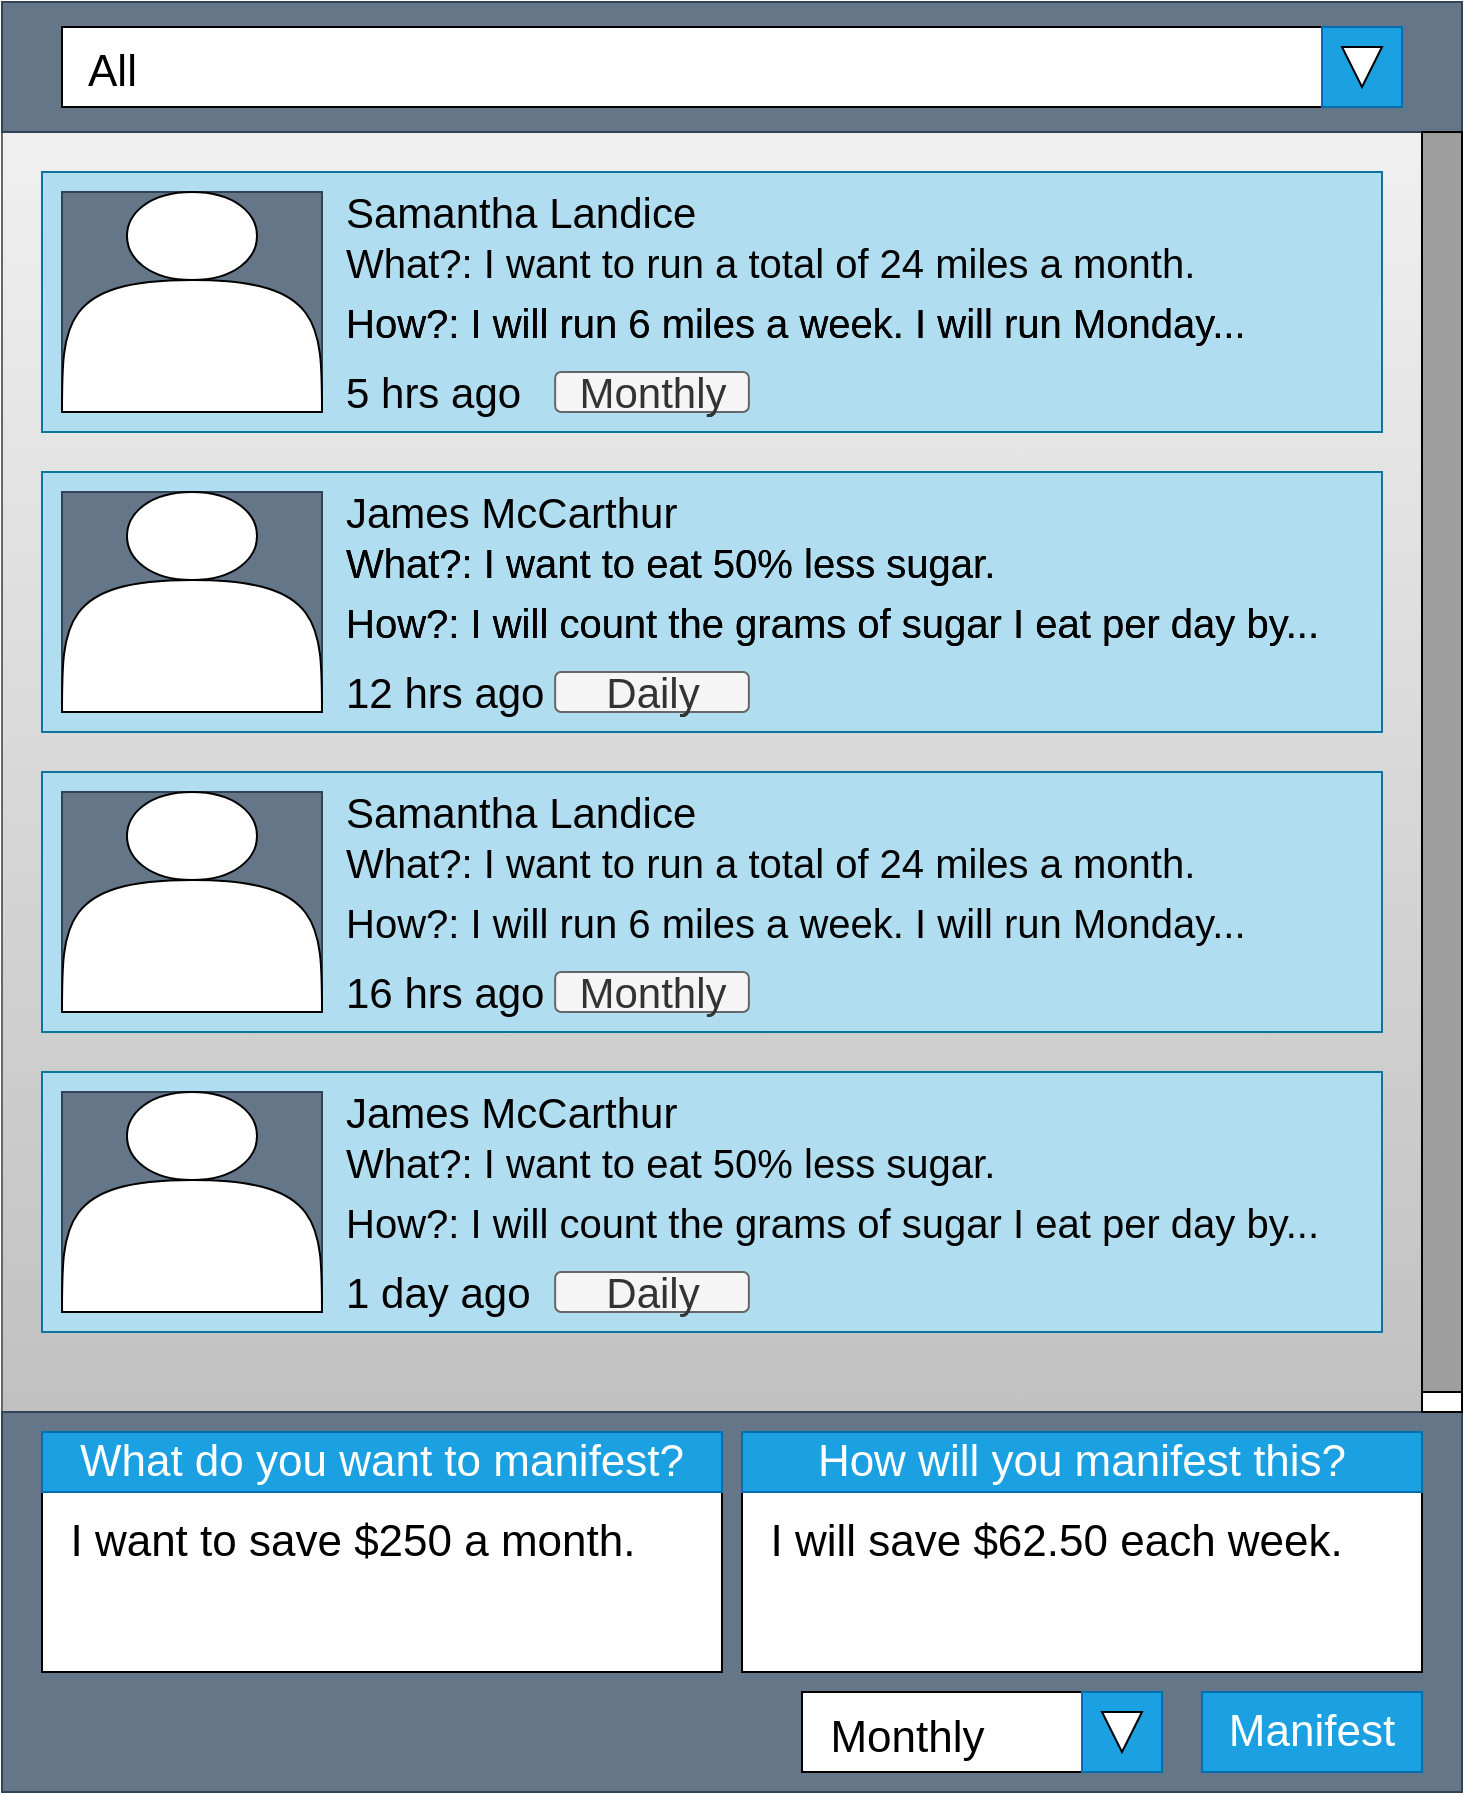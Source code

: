 <mxfile>
    <diagram id="Eg4kmt5O35PWVtNWwd45" name="Page-1">
        <mxGraphModel dx="1647" dy="945" grid="1" gridSize="10" guides="1" tooltips="1" connect="1" arrows="1" fold="1" page="1" pageScale="1" pageWidth="850" pageHeight="1100" math="0" shadow="0">
            <root>
                <mxCell id="0"/>
                <mxCell id="1" parent="0"/>
                <mxCell id="3" value="" style="rounded=0;whiteSpace=wrap;html=1;fillColor=#f5f5f5;strokeColor=#666666;gradientColor=#b3b3b3;" parent="1" vertex="1">
                    <mxGeometry x="60" y="105" width="730" height="890" as="geometry"/>
                </mxCell>
                <mxCell id="4" value="" style="rounded=0;whiteSpace=wrap;html=1;strokeColor=#314354;fontColor=#ffffff;fillColor=#647687;" parent="1" vertex="1">
                    <mxGeometry x="60" y="105" width="730" height="65" as="geometry"/>
                </mxCell>
                <mxCell id="5" value="" style="rounded=0;whiteSpace=wrap;html=1;" parent="1" vertex="1">
                    <mxGeometry x="90" y="117.5" width="670" height="40" as="geometry"/>
                </mxCell>
                <mxCell id="6" value="" style="rounded=0;whiteSpace=wrap;html=1;fillColor=#1ba1e2;strokeColor=#006EAF;fontColor=#ffffff;" parent="1" vertex="1">
                    <mxGeometry x="720" y="117.5" width="40" height="40" as="geometry"/>
                </mxCell>
                <mxCell id="7" value="" style="triangle;whiteSpace=wrap;html=1;direction=south;" parent="1" vertex="1">
                    <mxGeometry x="730" y="127.5" width="20" height="20" as="geometry"/>
                </mxCell>
                <mxCell id="8" value="&lt;span style=&quot;font-size: 22px&quot;&gt;&amp;nbsp; All&lt;/span&gt;" style="text;html=1;strokeColor=none;fillColor=none;align=left;verticalAlign=middle;whiteSpace=wrap;rounded=0;" parent="1" vertex="1">
                    <mxGeometry x="90" y="120" width="630" height="40" as="geometry"/>
                </mxCell>
                <mxCell id="10" value="" style="rounded=0;whiteSpace=wrap;html=1;fillColor=#647687;strokeColor=#314354;fontColor=#ffffff;" parent="1" vertex="1">
                    <mxGeometry x="60" y="810" width="730" height="190" as="geometry"/>
                </mxCell>
                <mxCell id="11" value="" style="rounded=0;whiteSpace=wrap;html=1;" parent="1" vertex="1">
                    <mxGeometry x="80" y="820" width="340" height="120" as="geometry"/>
                </mxCell>
                <mxCell id="12" value="" style="rounded=0;whiteSpace=wrap;html=1;fillColor=#1ba1e2;strokeColor=#006EAF;fontColor=#ffffff;" parent="1" vertex="1">
                    <mxGeometry x="660" y="950" width="110" height="40" as="geometry"/>
                </mxCell>
                <mxCell id="13" value="" style="rounded=0;whiteSpace=wrap;html=1;" parent="1" vertex="1">
                    <mxGeometry x="460" y="950" width="180" height="40" as="geometry"/>
                </mxCell>
                <mxCell id="15" value="" style="rounded=0;whiteSpace=wrap;html=1;fillColor=#1ba1e2;strokeColor=#006EAF;fontColor=#ffffff;" parent="1" vertex="1">
                    <mxGeometry x="600" y="950" width="40" height="40" as="geometry"/>
                </mxCell>
                <mxCell id="16" value="" style="triangle;whiteSpace=wrap;html=1;direction=south;" parent="1" vertex="1">
                    <mxGeometry x="610" y="960" width="20" height="20" as="geometry"/>
                </mxCell>
                <mxCell id="17" value="&lt;span style=&quot;font-size: 22px&quot;&gt;Manifest&lt;/span&gt;" style="text;html=1;strokeColor=#006EAF;fillColor=#1ba1e2;align=center;verticalAlign=middle;whiteSpace=wrap;rounded=0;fontColor=#ffffff;" parent="1" vertex="1">
                    <mxGeometry x="660" y="950" width="110" height="40" as="geometry"/>
                </mxCell>
                <mxCell id="18" value="&lt;span style=&quot;font-size: 22px&quot;&gt;&amp;nbsp; Monthly&lt;/span&gt;" style="text;html=1;strokeColor=none;fillColor=none;align=left;verticalAlign=middle;whiteSpace=wrap;rounded=0;" parent="1" vertex="1">
                    <mxGeometry x="460" y="955" width="140" height="35" as="geometry"/>
                </mxCell>
                <mxCell id="19" value="" style="rounded=0;whiteSpace=wrap;html=1;" parent="1" vertex="1">
                    <mxGeometry x="430" y="820" width="340" height="120" as="geometry"/>
                </mxCell>
                <mxCell id="20" value="" style="rounded=0;whiteSpace=wrap;html=1;" parent="1" vertex="1">
                    <mxGeometry x="80" y="820" width="340" height="30" as="geometry"/>
                </mxCell>
                <mxCell id="21" value="" style="rounded=0;whiteSpace=wrap;html=1;" parent="1" vertex="1">
                    <mxGeometry x="430" y="820" width="340" height="30" as="geometry"/>
                </mxCell>
                <mxCell id="22" value="&lt;span style=&quot;font-size: 22px&quot;&gt;What do you want to manifest?&lt;/span&gt;" style="text;html=1;strokeColor=#006EAF;fillColor=#1ba1e2;align=center;verticalAlign=middle;whiteSpace=wrap;rounded=0;fontColor=#ffffff;" parent="1" vertex="1">
                    <mxGeometry x="80" y="820" width="340" height="30" as="geometry"/>
                </mxCell>
                <mxCell id="23" value="&lt;span style=&quot;font-size: 22px&quot;&gt;How will you manifest this?&lt;/span&gt;" style="text;html=1;strokeColor=#006EAF;fillColor=#1ba1e2;align=center;verticalAlign=middle;whiteSpace=wrap;rounded=0;fontColor=#ffffff;" parent="1" vertex="1">
                    <mxGeometry x="430" y="820" width="340" height="30" as="geometry"/>
                </mxCell>
                <mxCell id="25" value="&lt;span style=&quot;font-size: 22px&quot;&gt;&amp;nbsp; I want to save $250 a month.&lt;/span&gt;" style="text;html=1;strokeColor=none;fillColor=none;align=left;verticalAlign=middle;whiteSpace=wrap;rounded=0;" parent="1" vertex="1">
                    <mxGeometry x="80" y="860" width="321" height="30" as="geometry"/>
                </mxCell>
                <mxCell id="26" value="&lt;span style=&quot;font-size: 22px&quot;&gt;&amp;nbsp; I will save $62.50 each week.&lt;/span&gt;" style="text;html=1;strokeColor=none;fillColor=none;align=left;verticalAlign=middle;whiteSpace=wrap;rounded=0;" parent="1" vertex="1">
                    <mxGeometry x="430" y="860" width="340" height="30" as="geometry"/>
                </mxCell>
                <mxCell id="27" value="" style="rounded=0;whiteSpace=wrap;html=1;align=left;fillColor=#b1ddf0;strokeColor=#10739e;" parent="1" vertex="1">
                    <mxGeometry x="80" y="190" width="670" height="130" as="geometry"/>
                </mxCell>
                <mxCell id="28" value="" style="rounded=0;whiteSpace=wrap;html=1;align=left;fillColor=#b1ddf0;strokeColor=#10739e;" parent="1" vertex="1">
                    <mxGeometry x="80" y="340" width="670" height="130" as="geometry"/>
                </mxCell>
                <mxCell id="30" value="" style="rounded=0;whiteSpace=wrap;html=1;align=left;fillColor=#b1ddf0;strokeColor=#10739e;" parent="1" vertex="1">
                    <mxGeometry x="80" y="490" width="670" height="130" as="geometry"/>
                </mxCell>
                <mxCell id="31" value="" style="rounded=0;whiteSpace=wrap;html=1;align=left;fillColor=#b1ddf0;strokeColor=#10739e;" parent="1" vertex="1">
                    <mxGeometry x="80" y="640" width="670" height="130" as="geometry"/>
                </mxCell>
                <mxCell id="32" value="" style="rounded=0;whiteSpace=wrap;html=1;align=left;" parent="1" vertex="1">
                    <mxGeometry x="770" y="170" width="20" height="640" as="geometry"/>
                </mxCell>
                <mxCell id="33" value="" style="rounded=0;whiteSpace=wrap;html=1;align=left;fillColor=#9E9E9E;" parent="1" vertex="1">
                    <mxGeometry x="770" y="170" width="20" height="630" as="geometry"/>
                </mxCell>
                <mxCell id="34" value="" style="rounded=0;whiteSpace=wrap;html=1;strokeColor=#314354;fillColor=#647687;align=left;fontColor=#ffffff;" parent="1" vertex="1">
                    <mxGeometry x="90" y="200" width="130" height="110" as="geometry"/>
                </mxCell>
                <mxCell id="36" value="&lt;font style=&quot;font-size: 21px&quot;&gt;Samantha Landice&lt;/font&gt;" style="text;html=1;strokeColor=none;fillColor=none;align=left;verticalAlign=middle;whiteSpace=wrap;rounded=0;" parent="1" vertex="1">
                    <mxGeometry x="230" y="200" width="510" height="20" as="geometry"/>
                </mxCell>
                <mxCell id="37" value="&lt;font style=&quot;font-size: 20px&quot;&gt;What?: I want to run a total of 24 miles a month.&lt;/font&gt;" style="text;html=1;strokeColor=none;fillColor=none;align=left;verticalAlign=middle;whiteSpace=wrap;rounded=0;" parent="1" vertex="1">
                    <mxGeometry x="230" y="220" width="510" height="30" as="geometry"/>
                </mxCell>
                <mxCell id="38" value="&lt;font style=&quot;font-size: 20px&quot;&gt;How?: I will run 6 miles a week. I will run Monday...&lt;/font&gt;" style="text;html=1;strokeColor=none;fillColor=none;align=left;verticalAlign=middle;whiteSpace=wrap;rounded=0;" parent="1" vertex="1">
                    <mxGeometry x="230" y="250" width="510" height="30" as="geometry"/>
                </mxCell>
                <mxCell id="39" value="" style="rounded=0;whiteSpace=wrap;html=1;strokeColor=#000000;fillColor=#FFFFFF;align=left;" parent="1" vertex="1">
                    <mxGeometry x="340" y="290" width="90" height="20" as="geometry"/>
                </mxCell>
                <mxCell id="40" value="&lt;span style=&quot;font-size: 21px&quot;&gt;Monthly&lt;/span&gt;" style="text;html=1;strokeColor=none;fillColor=none;align=center;verticalAlign=middle;whiteSpace=wrap;rounded=1;" parent="1" vertex="1">
                    <mxGeometry x="336.57" y="290" width="96.87" height="20" as="geometry"/>
                </mxCell>
                <mxCell id="43" value="&lt;span style=&quot;font-size: 21px&quot;&gt;5 hrs ago&lt;/span&gt;" style="text;html=1;strokeColor=none;fillColor=none;align=left;verticalAlign=middle;whiteSpace=wrap;rounded=0;" parent="1" vertex="1">
                    <mxGeometry x="230" y="290" width="100" height="20" as="geometry"/>
                </mxCell>
                <mxCell id="58" value="" style="rounded=0;whiteSpace=wrap;html=1;strokeColor=#314354;fillColor=#647687;align=left;fontColor=#ffffff;" parent="1" vertex="1">
                    <mxGeometry x="90" y="350" width="130" height="110" as="geometry"/>
                </mxCell>
                <mxCell id="59" value="" style="rounded=0;whiteSpace=wrap;html=1;strokeColor=#314354;fillColor=#647687;align=left;fontColor=#ffffff;" parent="1" vertex="1">
                    <mxGeometry x="90" y="500" width="130" height="110" as="geometry"/>
                </mxCell>
                <mxCell id="60" value="" style="rounded=0;whiteSpace=wrap;html=1;strokeColor=#314354;fillColor=#647687;align=left;fontColor=#ffffff;" parent="1" vertex="1">
                    <mxGeometry x="90" y="650" width="130" height="110" as="geometry"/>
                </mxCell>
                <mxCell id="64" value="&lt;font style=&quot;font-size: 21px&quot;&gt;James McCarthur&lt;/font&gt;" style="text;html=1;strokeColor=none;fillColor=none;align=left;verticalAlign=middle;whiteSpace=wrap;rounded=0;" parent="1" vertex="1">
                    <mxGeometry x="230" y="350" width="510" height="20" as="geometry"/>
                </mxCell>
                <mxCell id="65" value="&lt;font style=&quot;font-size: 20px&quot;&gt;What?: I want to eat 50% less sugar.&lt;/font&gt;" style="text;html=1;strokeColor=none;fillColor=none;align=left;verticalAlign=middle;whiteSpace=wrap;rounded=0;" parent="1" vertex="1">
                    <mxGeometry x="230" y="370" width="510" height="30" as="geometry"/>
                </mxCell>
                <mxCell id="66" value="&lt;font style=&quot;font-size: 20px&quot;&gt;How?: I will count the grams of sugar I eat per day by...&lt;/font&gt;" style="text;html=1;strokeColor=none;fillColor=none;align=left;verticalAlign=middle;whiteSpace=wrap;rounded=0;" parent="1" vertex="1">
                    <mxGeometry x="230" y="400" width="510" height="30" as="geometry"/>
                </mxCell>
                <mxCell id="70" value="&lt;span style=&quot;font-size: 21px&quot;&gt;12 hrs ago&lt;/span&gt;" style="text;html=1;strokeColor=none;fillColor=none;align=left;verticalAlign=middle;whiteSpace=wrap;rounded=0;" parent="1" vertex="1">
                    <mxGeometry x="230" y="440" width="110" height="20" as="geometry"/>
                </mxCell>
                <mxCell id="73" value="" style="rounded=0;whiteSpace=wrap;html=1;strokeColor=#000000;fillColor=#FFFFFF;align=left;" parent="1" vertex="1">
                    <mxGeometry x="340" y="440" width="90" height="20" as="geometry"/>
                </mxCell>
                <mxCell id="77" value="&lt;span style=&quot;font-size: 21px&quot;&gt;Daily&lt;/span&gt;" style="text;html=1;strokeColor=none;fillColor=none;align=center;verticalAlign=middle;whiteSpace=wrap;rounded=1;" parent="1" vertex="1">
                    <mxGeometry x="336.57" y="440" width="96.87" height="20" as="geometry"/>
                </mxCell>
                <mxCell id="84" value="&lt;span style=&quot;font-size: 21px&quot;&gt;Monthly&lt;/span&gt;" style="text;html=1;strokeColor=#666666;fillColor=#f5f5f5;align=center;verticalAlign=middle;whiteSpace=wrap;rounded=1;fontColor=#333333;" vertex="1" parent="1">
                    <mxGeometry x="336.57" y="290" width="96.87" height="20" as="geometry"/>
                </mxCell>
                <mxCell id="86" value="&lt;font style=&quot;font-size: 20px&quot;&gt;How?: I will run 6 miles a week. I will run Monday...&lt;/font&gt;" style="text;html=1;strokeColor=none;fillColor=none;align=left;verticalAlign=middle;whiteSpace=wrap;rounded=0;" vertex="1" parent="1">
                    <mxGeometry x="230" y="250" width="510" height="30" as="geometry"/>
                </mxCell>
                <mxCell id="87" value="&lt;font style=&quot;font-size: 21px&quot;&gt;Samantha Landice&lt;/font&gt;" style="text;html=1;strokeColor=none;fillColor=none;align=left;verticalAlign=middle;whiteSpace=wrap;rounded=0;" vertex="1" parent="1">
                    <mxGeometry x="230" y="500" width="510" height="20" as="geometry"/>
                </mxCell>
                <mxCell id="88" value="&lt;font style=&quot;font-size: 20px&quot;&gt;What?: I want to run a total of 24 miles a month.&lt;/font&gt;" style="text;html=1;strokeColor=none;fillColor=none;align=left;verticalAlign=middle;whiteSpace=wrap;rounded=0;" vertex="1" parent="1">
                    <mxGeometry x="230" y="520" width="510" height="30" as="geometry"/>
                </mxCell>
                <mxCell id="89" value="&lt;span style=&quot;font-size: 21px&quot;&gt;Monthly&lt;/span&gt;" style="text;html=1;strokeColor=#666666;fillColor=#f5f5f5;align=center;verticalAlign=middle;whiteSpace=wrap;rounded=1;fontColor=#333333;" vertex="1" parent="1">
                    <mxGeometry x="336.57" y="590" width="96.87" height="20" as="geometry"/>
                </mxCell>
                <mxCell id="90" value="&lt;font style=&quot;font-size: 21px&quot;&gt;16 hrs ago&lt;/font&gt;" style="text;html=1;strokeColor=none;fillColor=none;align=left;verticalAlign=middle;whiteSpace=wrap;rounded=0;strokeWidth=2;" vertex="1" parent="1">
                    <mxGeometry x="230" y="590" width="110" height="20" as="geometry"/>
                </mxCell>
                <mxCell id="91" value="&lt;font style=&quot;font-size: 20px&quot;&gt;How?: I will run 6 miles a week. I will run Monday...&lt;/font&gt;" style="text;html=1;strokeColor=none;fillColor=none;align=left;verticalAlign=middle;whiteSpace=wrap;rounded=0;" vertex="1" parent="1">
                    <mxGeometry x="230" y="550" width="510" height="30" as="geometry"/>
                </mxCell>
                <mxCell id="92" value="&lt;span style=&quot;font-size: 21px&quot;&gt;Daily&lt;/span&gt;" style="text;html=1;strokeColor=#666666;fillColor=#f5f5f5;align=center;verticalAlign=middle;whiteSpace=wrap;rounded=1;fontColor=#333333;" vertex="1" parent="1">
                    <mxGeometry x="336.57" y="440" width="96.87" height="20" as="geometry"/>
                </mxCell>
                <mxCell id="94" value="&lt;font style=&quot;font-size: 20px&quot;&gt;How?: I will count the grams of sugar I eat per day by...&lt;/font&gt;" style="text;html=1;strokeColor=none;fillColor=none;align=left;verticalAlign=middle;whiteSpace=wrap;rounded=0;" vertex="1" parent="1">
                    <mxGeometry x="230" y="400" width="510" height="30" as="geometry"/>
                </mxCell>
                <mxCell id="95" value="&lt;font style=&quot;font-size: 20px&quot;&gt;What?: I want to eat 50% less sugar.&lt;/font&gt;" style="text;html=1;strokeColor=none;fillColor=none;align=left;verticalAlign=middle;whiteSpace=wrap;rounded=0;" vertex="1" parent="1">
                    <mxGeometry x="230" y="370" width="510" height="30" as="geometry"/>
                </mxCell>
                <mxCell id="96" value="&lt;font style=&quot;font-size: 21px&quot;&gt;James McCarthur&lt;/font&gt;" style="text;html=1;strokeColor=none;fillColor=none;align=left;verticalAlign=middle;whiteSpace=wrap;rounded=0;" vertex="1" parent="1">
                    <mxGeometry x="230" y="650" width="510" height="20" as="geometry"/>
                </mxCell>
                <mxCell id="97" value="&lt;span style=&quot;font-size: 21px&quot;&gt;Daily&lt;/span&gt;" style="text;html=1;strokeColor=#666666;fillColor=#f5f5f5;align=center;verticalAlign=middle;whiteSpace=wrap;rounded=1;fontColor=#333333;" vertex="1" parent="1">
                    <mxGeometry x="336.57" y="740" width="96.87" height="20" as="geometry"/>
                </mxCell>
                <mxCell id="98" value="&lt;span style=&quot;font-size: 21px&quot;&gt;1 day ago&lt;/span&gt;" style="text;html=1;strokeColor=none;fillColor=none;align=left;verticalAlign=middle;whiteSpace=wrap;rounded=0;" vertex="1" parent="1">
                    <mxGeometry x="230" y="740" width="110" height="20" as="geometry"/>
                </mxCell>
                <mxCell id="99" value="&lt;font style=&quot;font-size: 20px&quot;&gt;How?: I will count the grams of sugar I eat per day by...&lt;/font&gt;" style="text;html=1;strokeColor=none;fillColor=none;align=left;verticalAlign=middle;whiteSpace=wrap;rounded=0;" vertex="1" parent="1">
                    <mxGeometry x="230" y="700" width="510" height="30" as="geometry"/>
                </mxCell>
                <mxCell id="100" value="&lt;font style=&quot;font-size: 20px&quot;&gt;What?: I want to eat 50% less sugar.&lt;/font&gt;" style="text;html=1;strokeColor=none;fillColor=none;align=left;verticalAlign=middle;whiteSpace=wrap;rounded=0;" vertex="1" parent="1">
                    <mxGeometry x="230" y="670" width="510" height="30" as="geometry"/>
                </mxCell>
                <mxCell id="104" value="" style="shape=actor;whiteSpace=wrap;html=1;" vertex="1" parent="1">
                    <mxGeometry x="90" y="350" width="130" height="110" as="geometry"/>
                </mxCell>
                <mxCell id="105" value="" style="shape=actor;whiteSpace=wrap;html=1;" vertex="1" parent="1">
                    <mxGeometry x="90" y="200" width="130" height="110" as="geometry"/>
                </mxCell>
                <mxCell id="106" value="" style="shape=actor;whiteSpace=wrap;html=1;" vertex="1" parent="1">
                    <mxGeometry x="90" y="500" width="130" height="110" as="geometry"/>
                </mxCell>
                <mxCell id="107" value="" style="shape=actor;whiteSpace=wrap;html=1;" vertex="1" parent="1">
                    <mxGeometry x="90" y="650" width="130" height="110" as="geometry"/>
                </mxCell>
            </root>
        </mxGraphModel>
    </diagram>
</mxfile>